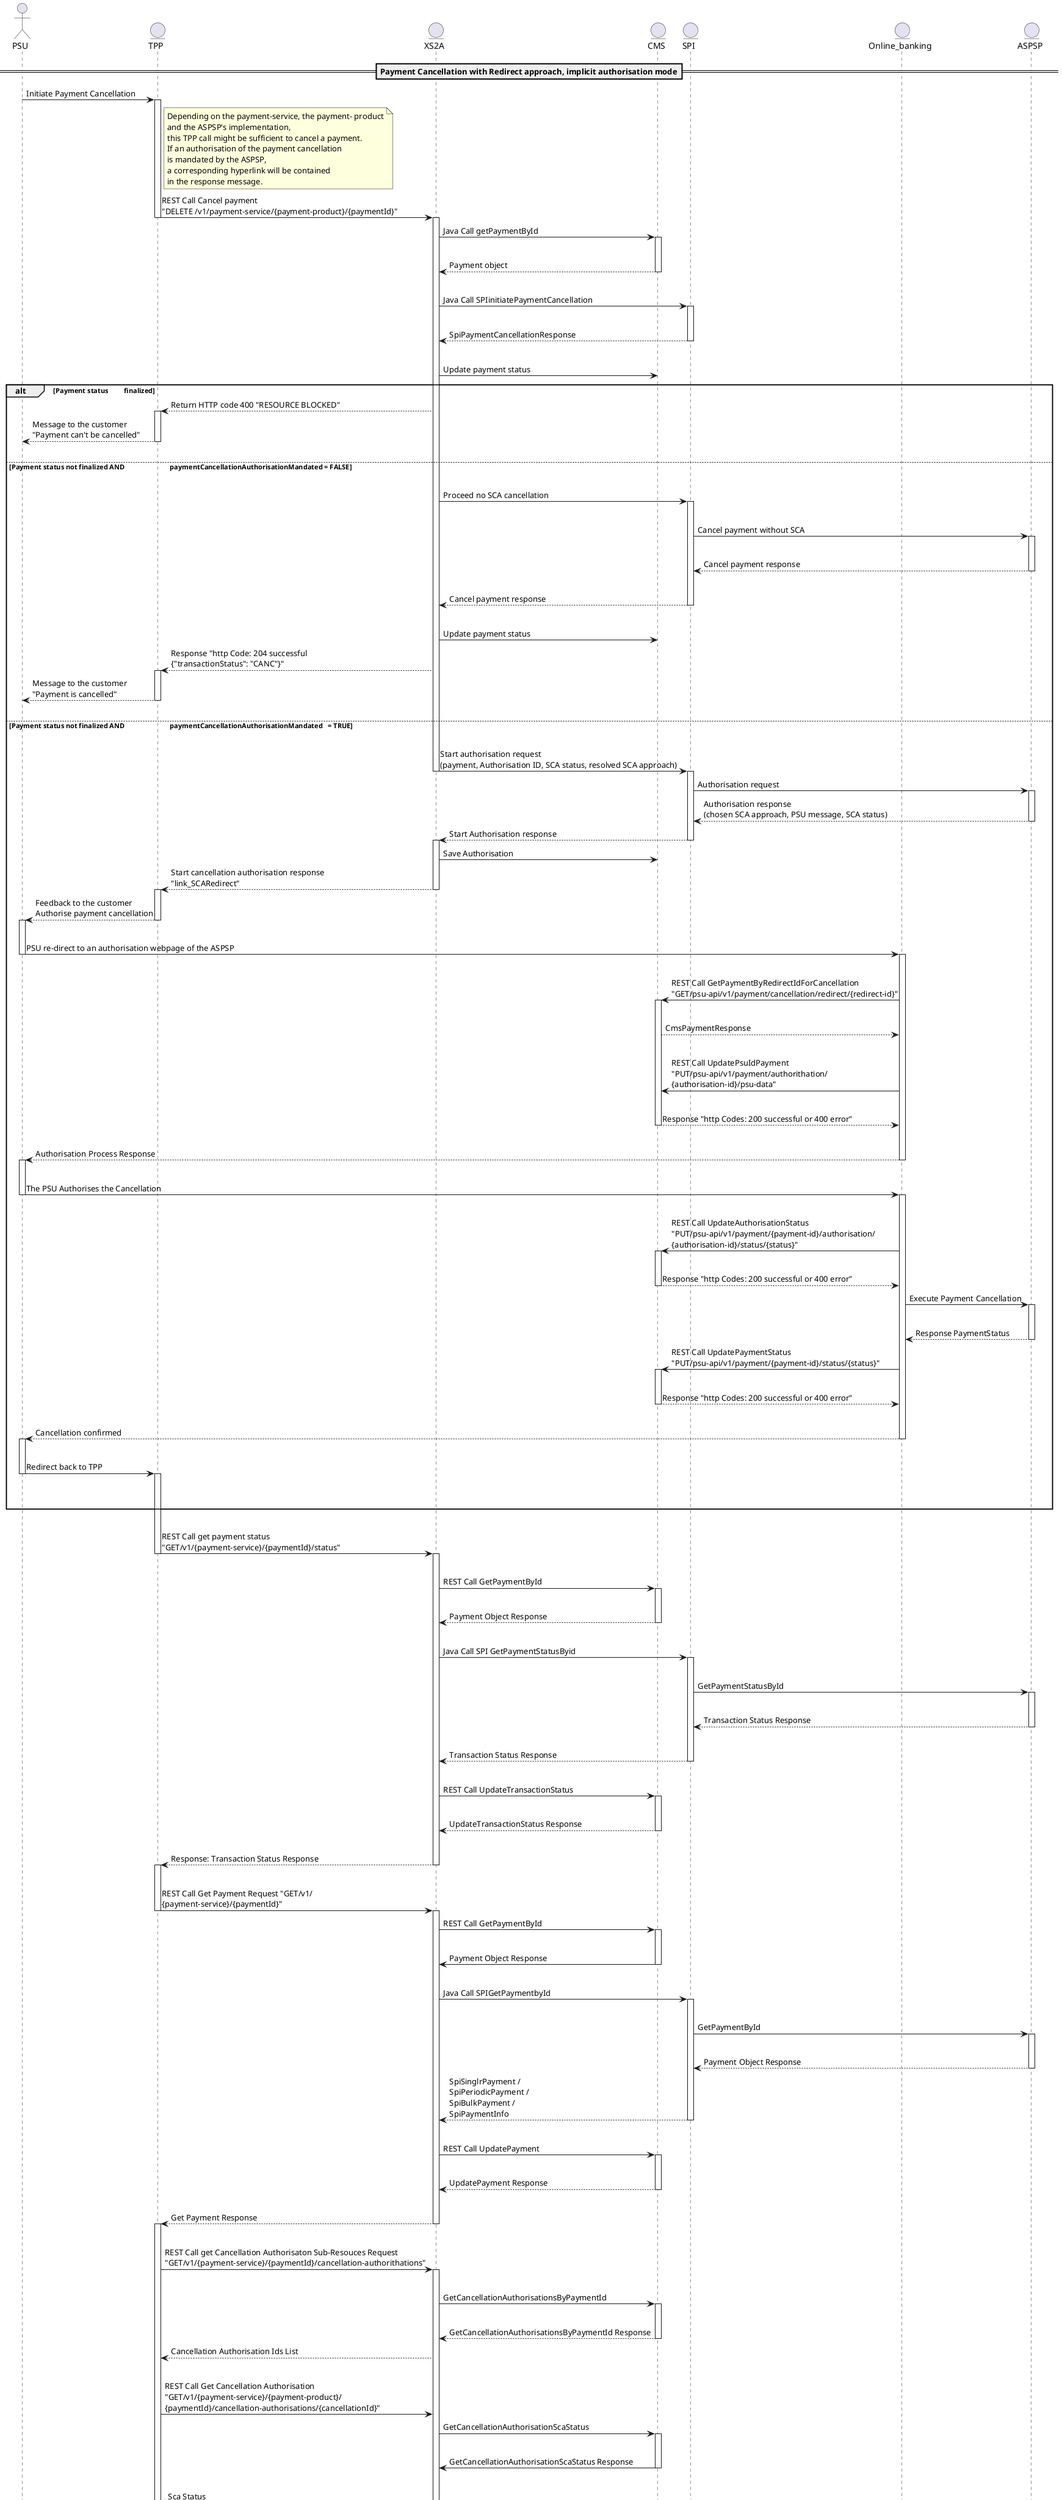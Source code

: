 @startuml
actor PSU
entity TPP
entity XS2A
entity CMS
entity SPI
entity Online_banking
entity ASPSP
== Payment Cancellation with Redirect approach, implicit authorisation mode==
PSU->TPP: Initiate Payment Cancellation
activate TPP
note right of TPP
Depending on the payment-service, the payment- product
and the ASPSP's implementation,
this TPP call might be sufficient to cancel a payment.
If an authorisation of the payment cancellation
is mandated by the ASPSP,
a corresponding hyperlink will be contained
in the response message.
end note
TPP -> XS2A: REST Call Cancel payment \n"DELETE /v1/payment-service/{payment-product}/{paymentId}"
deactivate TPP
activate XS2A
XS2A->CMS: Java Call getPaymentById
activate CMS
|||
CMS-->XS2A: Payment object
|||
deactivate CMS
XS2A->SPI: Java Call SPIinitiatePaymentCancellation
activate SPI
|||
SPI-->XS2A: SpiPaymentCancellationResponse
|||
deactivate SPI
XS2A->CMS: Update payment status
alt Payment status         finalized
XS2A-->TPP: Return HTTP code 400 "RESOURCE BLOCKED"
activate TPP
TPP-->PSU: Message to the customer\n"Payment can't be cancelled"
deactivate TPP
|||
else Payment status not finalized AND                          paymentCancellationAuthorisationMandated = FALSE
|||
XS2A->SPI: Proceed no SCA cancellation
activate SPI
|||
SPI->ASPSP: Cancel payment without SCA
activate ASPSP
|||
ASPSP-->SPI: Cancel payment response
|||
deactivate ASPSP
SPI-->XS2A: Cancel payment response
deactivate SPI
|||
XS2A->CMS: Update payment status
      XS2A-->TPP: Response "http Code: 204 successful\n{"transactionStatus": "CANC"}"
activate TPP
TPP-->PSU: Message to the customer\n"Payment is cancelled"
deactivate TPP
|||
else Payment status not finalized AND                          paymentCancellationAuthorisationMandated   = TRUE
|||
XS2A->SPI: Start authorisation request \n(payment, Authorisation ID, SCA status, resolved SCA approach)
deactivate XS2A
activate SPI
SPI->ASPSP: Authorisation request
activate ASPSP
ASPSP-->SPI: Authorisation response \n(chosen SCA approach, PSU message, SCA status)
deactivate ASPSP
SPI-->XS2A: Start Authorisation response
deactivate SPI
activate XS2A
XS2A->CMS: Save Authorisation
XS2A-->TPP:Start cancellation authorisation response\n"link_SCARedirect"
deactivate XS2A
activate TPP
TPP-->PSU: Feedback to the customer\nAuthorise payment cancellation
deactivate TPP
activate PSU
|||
PSU->Online_banking: PSU re-direct to an authorisation webpage of the ASPSP
deactivate PSU
activate Online_banking
|||
Online_banking->CMS: REST Call GetPaymentByRedirectIdForCancellation\n"GET/psu-api/v1/payment/cancellation/redirect/{redirect-id}"
activate CMS
|||
CMS-->Online_banking: CmsPaymentResponse
|||
Online_banking->CMS: REST Call UpdatePsuIdPayment\n"PUT/psu-api/v1/payment/authorithation/\n{authorisation-id}/psu-data"
|||
CMS-->Online_banking: Response "http Codes: 200 successful or 400 error"
deactivate CMS
|||
Online_banking-->PSU: Authorisation Process Response
deactivate Online_banking
activate PSU
|||
PSU->Online_banking: The PSU Authorises the Cancellation
deactivate PSU
activate Online_banking
|||
Online_banking->CMS: REST Call UpdateAuthorisationStatus\n"PUT/psu-api/v1/payment/{payment-id}/authorisation/\n{authorisation-id}/status/{status}"
activate CMS
|||
CMS-->Online_banking: Response "http Codes: 200 successful or 400 error"
deactivate CMS
Online_banking->ASPSP: Execute Payment Cancellation
activate ASPSP
|||
ASPSP-->Online_banking: Response PaymentStatus
deactivate ASPSP
Online_banking->CMS: REST Call UpdatePaymentStatus\n"PUT/psu-api/v1/payment/{payment-id}/status/{status}"
activate CMS
|||
CMS-->Online_banking: Response "http Codes: 200 successful or 400 error"
deactivate CMS
|||
Online_banking-->PSU: Cancellation confirmed
deactivate Online_banking
activate PSU
|||
PSU->TPP: Redirect back to TPP
deactivate PSU
activate TPP
|||
|||
end
|||
TPP->XS2A: REST Call get payment status\n"GET/v1/{payment-service}/{paymentId}/status"
deactivate TPP
activate XS2A
|||
XS2A->CMS: REST Call GetPaymentById
activate CMS
|||
CMS-->XS2A: Payment Object Response
deactivate CMS
|||
XS2A->SPI: Java Call SPI GetPaymentStatusByid
activate SPI
|||
SPI->ASPSP: GetPaymentStatusById
activate ASPSP
|||
ASPSP-->SPI: Transaction Status Response
deactivate ASPSP
|||
SPI-->XS2A: Transaction Status Response
deactivate SPI
|||
XS2A->CMS: REST Call UpdateTransactionStatus
activate CMS
|||
CMS-->XS2A: UpdateTransactionStatus Response
deactivate CMS
|||
XS2A-->TPP: Response: Transaction Status Response
deactivate XS2A
activate TPP
|||
TPP->XS2A: REST Call Get Payment Request "GET/v1/\n{payment-service}/{paymentId}"
deactivate TPP
activate XS2A
XS2A->CMS: REST Call GetPaymentById
activate CMS
|||
CMS->XS2A: Payment Object Response
deactivate CMS
|||
XS2A->SPI: Java Call SPIGetPaymentbyId
activate SPI
|||
SPI->ASPSP: GetPaymentById
activate ASPSP
|||
ASPSP-->SPI: Payment Object Response
deactivate ASPSP
SPI-->XS2A: SpiSinglrPayment /\nSpiPeriodicPayment /\nSpiBulkPayment /\nSpiPaymentInfo
deactivate SPI
|||
XS2A->CMS: REST Call UpdatePayment
activate CMS
|||
CMS-->XS2A: UpdatePayment Response
deactivate CMS
|||
XS2A-->TPP: Get Payment Response
deactivate XS2A
activate TPP
|||
TPP->XS2A: REST Call get Cancellation Authorisaton Sub-Resouces Request\n"GET/v1/{payment-service}/{paymentId}/cancellation-authorithations"
activate XS2A
|||
XS2A->CMS: GetCancellationAuthorisationsByPaymentId
activate CMS
|||
CMS-->XS2A: GetCancellationAuthorisationsByPaymentId Response
deactivate CMS
XS2A-->TPP: Cancellation Authorisation Ids List
|||
TPP->XS2A: REST Call Get Cancellation Authorisation\n"GET/v1/{payment-service}/{payment-product}/\n{paymentId}/cancellation-authorisations/{cancellationId}"
XS2A->CMS: GetCancellationAuthorisationScaStatus
activate CMS
|||
CMS->XS2A: GetCancellationAuthorisationScaStatus Response
deactivate CMS
|||
XS2A-->TPP: Sca Status
|||
deactivate XS2A
deactivate TPP
|||

@enduml

